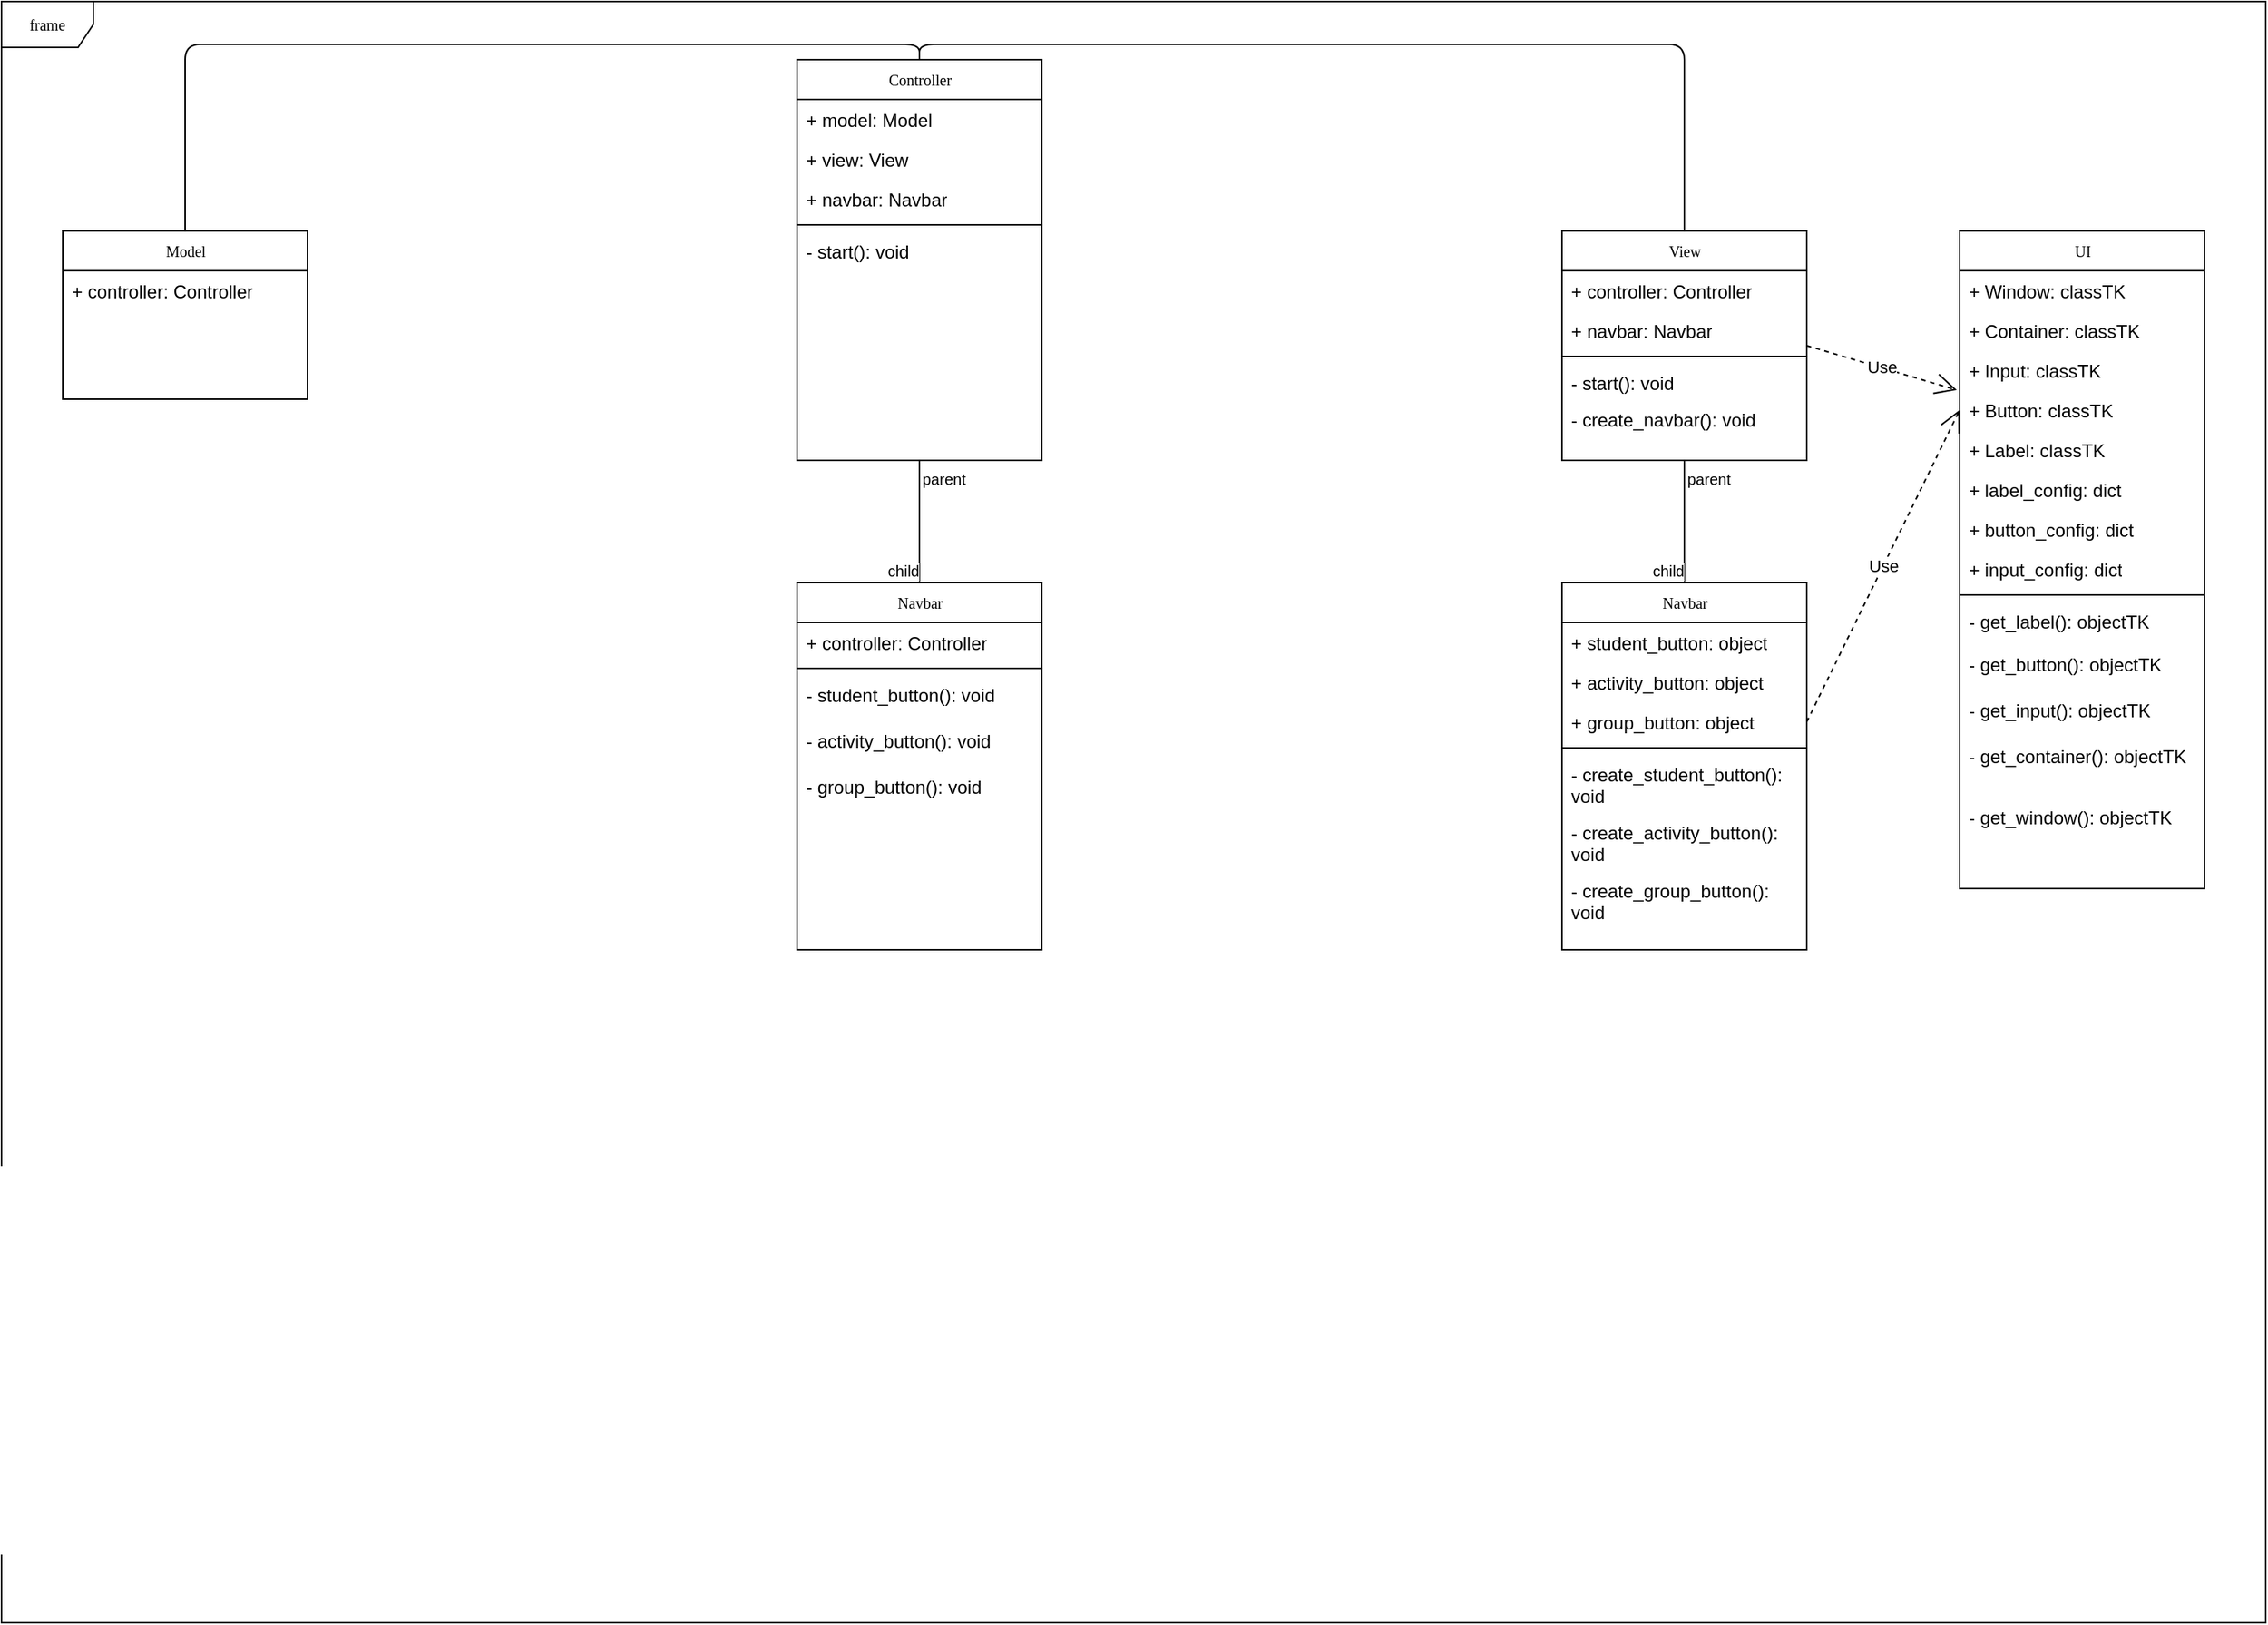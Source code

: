 <mxfile version="12.1.9" type="device" pages="1"><diagram name="Page-1" id="c4acf3e9-155e-7222-9cf6-157b1a14988f"><mxGraphModel dx="2103" dy="569" grid="1" gridSize="10" guides="1" tooltips="1" connect="1" arrows="1" fold="1" page="1" pageScale="1" pageWidth="850" pageHeight="1100" background="#ffffff" math="0" shadow="0"><root><mxCell id="0"/><mxCell id="1" parent="0"/><mxCell id="17acba5748e5396b-1" value="frame" style="shape=umlFrame;whiteSpace=wrap;html=1;rounded=0;shadow=0;comic=0;labelBackgroundColor=none;strokeColor=#000000;strokeWidth=1;fillColor=#ffffff;fontFamily=Verdana;fontSize=10;fontColor=#000000;align=center;" parent="1" vertex="1"><mxGeometry x="-40" y="20" width="1480" height="1060" as="geometry"/></mxCell><mxCell id="5d2195bd80daf111-40" style="edgeStyle=orthogonalEdgeStyle;rounded=0;html=1;dashed=1;labelBackgroundColor=none;startFill=0;endArrow=open;endFill=0;endSize=10;fontFamily=Verdana;fontSize=10;" parent="1" edge="1"><mxGeometry relative="1" as="geometry"><Array as="points"/><mxPoint x="730" y="814" as="sourcePoint"/></mxGeometry></mxCell><mxCell id="17acba5748e5396b-20" value="Controller" style="swimlane;html=1;fontStyle=0;childLayout=stackLayout;horizontal=1;startSize=26;fillColor=none;horizontalStack=0;resizeParent=1;resizeLast=0;collapsible=1;marginBottom=0;swimlaneFillColor=#ffffff;rounded=0;shadow=0;comic=0;labelBackgroundColor=none;strokeColor=#000000;strokeWidth=1;fontFamily=Verdana;fontSize=10;fontColor=#000000;align=center;" parent="1" vertex="1"><mxGeometry x="480" y="58" width="160" height="262" as="geometry"/></mxCell><mxCell id="17acba5748e5396b-21" value="&lt;div&gt;+ model: Model&lt;br&gt;&lt;/div&gt;" style="text;html=1;strokeColor=none;fillColor=none;align=left;verticalAlign=top;spacingLeft=4;spacingRight=4;whiteSpace=wrap;overflow=hidden;rotatable=0;points=[[0,0.5],[1,0.5]];portConstraint=eastwest;" parent="17acba5748e5396b-20" vertex="1"><mxGeometry y="26" width="160" height="26" as="geometry"/></mxCell><mxCell id="17acba5748e5396b-26" value="+ view: View" style="text;html=1;strokeColor=none;fillColor=none;align=left;verticalAlign=top;spacingLeft=4;spacingRight=4;whiteSpace=wrap;overflow=hidden;rotatable=0;points=[[0,0.5],[1,0.5]];portConstraint=eastwest;" parent="17acba5748e5396b-20" vertex="1"><mxGeometry y="52" width="160" height="26" as="geometry"/></mxCell><mxCell id="qhEBgegwpfxJRM2708Rf-50" value="+ navbar: Navbar" style="text;html=1;strokeColor=none;fillColor=none;align=left;verticalAlign=top;spacingLeft=4;spacingRight=4;whiteSpace=wrap;overflow=hidden;rotatable=0;points=[[0,0.5],[1,0.5]];portConstraint=eastwest;" vertex="1" parent="17acba5748e5396b-20"><mxGeometry y="78" width="160" height="26" as="geometry"/></mxCell><mxCell id="pQQsOYN_YkE37cN02pYI-5" value="" style="line;strokeWidth=1;fillColor=none;align=left;verticalAlign=middle;spacingTop=-1;spacingLeft=3;spacingRight=3;rotatable=0;labelPosition=right;points=[];portConstraint=eastwest;" parent="17acba5748e5396b-20" vertex="1"><mxGeometry y="104" width="160" height="8" as="geometry"/></mxCell><mxCell id="17acba5748e5396b-24" value="- start(): void" style="text;html=1;strokeColor=none;fillColor=none;align=left;verticalAlign=top;spacingLeft=4;spacingRight=4;whiteSpace=wrap;overflow=hidden;rotatable=0;points=[[0,0.5],[1,0.5]];portConstraint=eastwest;" parent="17acba5748e5396b-20" vertex="1"><mxGeometry y="112" width="160" height="26" as="geometry"/></mxCell><mxCell id="5d2195bd80daf111-41" style="edgeStyle=orthogonalEdgeStyle;rounded=0;html=1;dashed=1;labelBackgroundColor=none;startFill=0;endArrow=open;endFill=0;endSize=10;fontFamily=Verdana;fontSize=10;" parent="1" edge="1"><mxGeometry relative="1" as="geometry"><Array as="points"/><mxPoint x="730" y="603" as="sourcePoint"/></mxGeometry></mxCell><mxCell id="pQQsOYN_YkE37cN02pYI-1" value="Model" style="swimlane;html=1;fontStyle=0;childLayout=stackLayout;horizontal=1;startSize=26;fillColor=none;horizontalStack=0;resizeParent=1;resizeLast=0;collapsible=1;marginBottom=0;swimlaneFillColor=#ffffff;rounded=0;shadow=0;comic=0;labelBackgroundColor=none;strokeColor=#000000;strokeWidth=1;fontFamily=Verdana;fontSize=10;fontColor=#000000;align=center;" parent="1" vertex="1"><mxGeometry y="170" width="160" height="110" as="geometry"/></mxCell><mxCell id="pQQsOYN_YkE37cN02pYI-2" value="+ controller: Controller" style="text;html=1;strokeColor=none;fillColor=none;align=left;verticalAlign=top;spacingLeft=4;spacingRight=4;whiteSpace=wrap;overflow=hidden;rotatable=0;points=[[0,0.5],[1,0.5]];portConstraint=eastwest;" parent="pQQsOYN_YkE37cN02pYI-1" vertex="1"><mxGeometry y="26" width="160" height="26" as="geometry"/></mxCell><mxCell id="pQQsOYN_YkE37cN02pYI-6" value="View" style="swimlane;html=1;fontStyle=0;childLayout=stackLayout;horizontal=1;startSize=26;fillColor=none;horizontalStack=0;resizeParent=1;resizeLast=0;collapsible=1;marginBottom=0;swimlaneFillColor=#ffffff;rounded=0;shadow=0;comic=0;labelBackgroundColor=none;strokeColor=#000000;strokeWidth=1;fontFamily=Verdana;fontSize=10;fontColor=#000000;align=center;" parent="1" vertex="1"><mxGeometry x="980" y="170" width="160" height="150" as="geometry"/></mxCell><mxCell id="pQQsOYN_YkE37cN02pYI-7" value="+ controller: Controller" style="text;html=1;strokeColor=none;fillColor=none;align=left;verticalAlign=top;spacingLeft=4;spacingRight=4;whiteSpace=wrap;overflow=hidden;rotatable=0;points=[[0,0.5],[1,0.5]];portConstraint=eastwest;" parent="pQQsOYN_YkE37cN02pYI-6" vertex="1"><mxGeometry y="26" width="160" height="26" as="geometry"/></mxCell><mxCell id="qhEBgegwpfxJRM2708Rf-30" value="+ navbar: Navbar" style="text;html=1;strokeColor=none;fillColor=none;align=left;verticalAlign=top;spacingLeft=4;spacingRight=4;whiteSpace=wrap;overflow=hidden;rotatable=0;points=[[0,0.5],[1,0.5]];portConstraint=eastwest;" vertex="1" parent="pQQsOYN_YkE37cN02pYI-6"><mxGeometry y="52" width="160" height="26" as="geometry"/></mxCell><mxCell id="qhEBgegwpfxJRM2708Rf-35" value="" style="line;strokeWidth=1;fillColor=none;align=left;verticalAlign=middle;spacingTop=-1;spacingLeft=3;spacingRight=3;rotatable=0;labelPosition=right;points=[];portConstraint=eastwest;" vertex="1" parent="pQQsOYN_YkE37cN02pYI-6"><mxGeometry y="78" width="160" height="8" as="geometry"/></mxCell><mxCell id="qhEBgegwpfxJRM2708Rf-36" value="- start(): void" style="text;html=1;strokeColor=none;fillColor=none;align=left;verticalAlign=top;spacingLeft=4;spacingRight=4;whiteSpace=wrap;overflow=hidden;rotatable=0;points=[[0,0.5],[1,0.5]];portConstraint=eastwest;" vertex="1" parent="pQQsOYN_YkE37cN02pYI-6"><mxGeometry y="86" width="160" height="24" as="geometry"/></mxCell><mxCell id="qhEBgegwpfxJRM2708Rf-31" value="- create_navbar(): void" style="text;html=1;strokeColor=none;fillColor=none;align=left;verticalAlign=top;spacingLeft=4;spacingRight=4;whiteSpace=wrap;overflow=hidden;rotatable=0;points=[[0,0.5],[1,0.5]];portConstraint=eastwest;" vertex="1" parent="pQQsOYN_YkE37cN02pYI-6"><mxGeometry y="110" width="160" height="30" as="geometry"/></mxCell><mxCell id="pQQsOYN_YkE37cN02pYI-20" value="" style="endArrow=none;html=1;edgeStyle=orthogonalEdgeStyle;entryX=0.5;entryY=0;entryDx=0;entryDy=0;exitX=0.5;exitY=0;exitDx=0;exitDy=0;" parent="1" source="17acba5748e5396b-20" target="pQQsOYN_YkE37cN02pYI-1" edge="1"><mxGeometry relative="1" as="geometry"><mxPoint x="100" y="210" as="sourcePoint"/><mxPoint x="200" y="220" as="targetPoint"/></mxGeometry></mxCell><mxCell id="pQQsOYN_YkE37cN02pYI-23" value="" style="endArrow=none;html=1;edgeStyle=orthogonalEdgeStyle;exitX=0.5;exitY=0;exitDx=0;exitDy=0;entryX=0.5;entryY=0;entryDx=0;entryDy=0;" parent="1" source="17acba5748e5396b-20" target="pQQsOYN_YkE37cN02pYI-6" edge="1"><mxGeometry relative="1" as="geometry"><mxPoint x="170" y="200" as="sourcePoint"/><mxPoint x="330" y="200" as="targetPoint"/></mxGeometry></mxCell><mxCell id="qhEBgegwpfxJRM2708Rf-2" value="Navbar" style="swimlane;html=1;fontStyle=0;childLayout=stackLayout;horizontal=1;startSize=26;fillColor=none;horizontalStack=0;resizeParent=1;resizeLast=0;collapsible=1;marginBottom=0;swimlaneFillColor=#ffffff;rounded=0;shadow=0;comic=0;labelBackgroundColor=none;strokeColor=#000000;strokeWidth=1;fontFamily=Verdana;fontSize=10;fontColor=#000000;align=center;" vertex="1" parent="1"><mxGeometry x="980" y="400" width="160" height="240" as="geometry"/></mxCell><mxCell id="qhEBgegwpfxJRM2708Rf-3" value="&lt;div&gt;+ student_button: object&lt;/div&gt;" style="text;html=1;strokeColor=none;fillColor=none;align=left;verticalAlign=top;spacingLeft=4;spacingRight=4;whiteSpace=wrap;overflow=hidden;rotatable=0;points=[[0,0.5],[1,0.5]];portConstraint=eastwest;" vertex="1" parent="qhEBgegwpfxJRM2708Rf-2"><mxGeometry y="26" width="160" height="26" as="geometry"/></mxCell><mxCell id="qhEBgegwpfxJRM2708Rf-4" value="&lt;div&gt;+ activity_button: object&lt;/div&gt;" style="text;html=1;strokeColor=none;fillColor=none;align=left;verticalAlign=top;spacingLeft=4;spacingRight=4;whiteSpace=wrap;overflow=hidden;rotatable=0;points=[[0,0.5],[1,0.5]];portConstraint=eastwest;" vertex="1" parent="qhEBgegwpfxJRM2708Rf-2"><mxGeometry y="52" width="160" height="26" as="geometry"/></mxCell><mxCell id="qhEBgegwpfxJRM2708Rf-5" value="&lt;div&gt;+ group_button: object&lt;/div&gt;" style="text;html=1;strokeColor=none;fillColor=none;align=left;verticalAlign=top;spacingLeft=4;spacingRight=4;whiteSpace=wrap;overflow=hidden;rotatable=0;points=[[0,0.5],[1,0.5]];portConstraint=eastwest;" vertex="1" parent="qhEBgegwpfxJRM2708Rf-2"><mxGeometry y="78" width="160" height="26" as="geometry"/></mxCell><mxCell id="qhEBgegwpfxJRM2708Rf-6" value="" style="line;strokeWidth=1;fillColor=none;align=left;verticalAlign=middle;spacingTop=-1;spacingLeft=3;spacingRight=3;rotatable=0;labelPosition=right;points=[];portConstraint=eastwest;" vertex="1" parent="qhEBgegwpfxJRM2708Rf-2"><mxGeometry y="104" width="160" height="8" as="geometry"/></mxCell><mxCell id="qhEBgegwpfxJRM2708Rf-7" value="- create_student_button(): void" style="text;html=1;strokeColor=none;fillColor=none;align=left;verticalAlign=top;spacingLeft=4;spacingRight=4;whiteSpace=wrap;overflow=hidden;rotatable=0;points=[[0,0.5],[1,0.5]];portConstraint=eastwest;" vertex="1" parent="qhEBgegwpfxJRM2708Rf-2"><mxGeometry y="112" width="160" height="38" as="geometry"/></mxCell><mxCell id="qhEBgegwpfxJRM2708Rf-8" value="- create_activity_button(): void" style="text;html=1;strokeColor=none;fillColor=none;align=left;verticalAlign=top;spacingLeft=4;spacingRight=4;whiteSpace=wrap;overflow=hidden;rotatable=0;points=[[0,0.5],[1,0.5]];portConstraint=eastwest;" vertex="1" parent="qhEBgegwpfxJRM2708Rf-2"><mxGeometry y="150" width="160" height="38" as="geometry"/></mxCell><mxCell id="qhEBgegwpfxJRM2708Rf-9" value="- create_group_button(): void" style="text;html=1;strokeColor=none;fillColor=none;align=left;verticalAlign=top;spacingLeft=4;spacingRight=4;whiteSpace=wrap;overflow=hidden;rotatable=0;points=[[0,0.5],[1,0.5]];portConstraint=eastwest;" vertex="1" parent="qhEBgegwpfxJRM2708Rf-2"><mxGeometry y="188" width="160" height="38" as="geometry"/></mxCell><mxCell id="qhEBgegwpfxJRM2708Rf-10" value="" style="endArrow=none;html=1;edgeStyle=orthogonalEdgeStyle;exitX=0.5;exitY=1;exitDx=0;exitDy=0;entryX=0.5;entryY=0;entryDx=0;entryDy=0;" edge="1" parent="1" source="pQQsOYN_YkE37cN02pYI-6" target="qhEBgegwpfxJRM2708Rf-2"><mxGeometry relative="1" as="geometry"><mxPoint x="120" y="360" as="sourcePoint"/><mxPoint x="280" y="360" as="targetPoint"/></mxGeometry></mxCell><mxCell id="qhEBgegwpfxJRM2708Rf-11" value="parent" style="resizable=0;html=1;align=left;verticalAlign=bottom;labelBackgroundColor=#ffffff;fontSize=10;" connectable="0" vertex="1" parent="qhEBgegwpfxJRM2708Rf-10"><mxGeometry x="-1" relative="1" as="geometry"><mxPoint y="20" as="offset"/></mxGeometry></mxCell><mxCell id="qhEBgegwpfxJRM2708Rf-12" value="child" style="resizable=0;html=1;align=right;verticalAlign=bottom;labelBackgroundColor=#ffffff;fontSize=10;" connectable="0" vertex="1" parent="qhEBgegwpfxJRM2708Rf-10"><mxGeometry x="1" relative="1" as="geometry"/></mxCell><mxCell id="qhEBgegwpfxJRM2708Rf-13" value="UI" style="swimlane;html=1;fontStyle=0;childLayout=stackLayout;horizontal=1;startSize=26;fillColor=none;horizontalStack=0;resizeParent=1;resizeLast=0;collapsible=1;marginBottom=0;swimlaneFillColor=#ffffff;rounded=0;shadow=0;comic=0;labelBackgroundColor=none;strokeColor=#000000;strokeWidth=1;fontFamily=Verdana;fontSize=10;fontColor=#000000;align=center;" vertex="1" parent="1"><mxGeometry x="1240" y="170" width="160" height="430" as="geometry"/></mxCell><mxCell id="qhEBgegwpfxJRM2708Rf-14" value="+ Window: class&lt;span class=&quot;tlid-translation translation&quot; lang=&quot;en&quot;&gt;&lt;span title=&quot;&quot; class=&quot;&quot;&gt;TK&lt;/span&gt;&lt;/span&gt;" style="text;html=1;strokeColor=none;fillColor=none;align=left;verticalAlign=top;spacingLeft=4;spacingRight=4;whiteSpace=wrap;overflow=hidden;rotatable=0;points=[[0,0.5],[1,0.5]];portConstraint=eastwest;" vertex="1" parent="qhEBgegwpfxJRM2708Rf-13"><mxGeometry y="26" width="160" height="26" as="geometry"/></mxCell><mxCell id="qhEBgegwpfxJRM2708Rf-16" value="+ Container: class&lt;span class=&quot;tlid-translation translation&quot; lang=&quot;en&quot;&gt;&lt;span title=&quot;&quot; class=&quot;&quot;&gt;TK&lt;/span&gt;&lt;/span&gt;" style="text;html=1;strokeColor=none;fillColor=none;align=left;verticalAlign=top;spacingLeft=4;spacingRight=4;whiteSpace=wrap;overflow=hidden;rotatable=0;points=[[0,0.5],[1,0.5]];portConstraint=eastwest;" vertex="1" parent="qhEBgegwpfxJRM2708Rf-13"><mxGeometry y="52" width="160" height="26" as="geometry"/></mxCell><mxCell id="qhEBgegwpfxJRM2708Rf-15" value="+ Input: class&lt;span class=&quot;tlid-translation translation&quot; lang=&quot;en&quot;&gt;&lt;span title=&quot;&quot; class=&quot;&quot;&gt;TK&lt;/span&gt;&lt;/span&gt;" style="text;html=1;strokeColor=none;fillColor=none;align=left;verticalAlign=top;spacingLeft=4;spacingRight=4;whiteSpace=wrap;overflow=hidden;rotatable=0;points=[[0,0.5],[1,0.5]];portConstraint=eastwest;" vertex="1" parent="qhEBgegwpfxJRM2708Rf-13"><mxGeometry y="78" width="160" height="26" as="geometry"/></mxCell><mxCell id="qhEBgegwpfxJRM2708Rf-17" value="+ Button: class&lt;span class=&quot;tlid-translation translation&quot; lang=&quot;en&quot;&gt;&lt;span title=&quot;&quot; class=&quot;&quot;&gt;TK&lt;/span&gt;&lt;/span&gt;" style="text;html=1;strokeColor=none;fillColor=none;align=left;verticalAlign=top;spacingLeft=4;spacingRight=4;whiteSpace=wrap;overflow=hidden;rotatable=0;points=[[0,0.5],[1,0.5]];portConstraint=eastwest;" vertex="1" parent="qhEBgegwpfxJRM2708Rf-13"><mxGeometry y="104" width="160" height="26" as="geometry"/></mxCell><mxCell id="qhEBgegwpfxJRM2708Rf-18" value="+ Label: class&lt;span class=&quot;tlid-translation translation&quot; lang=&quot;en&quot;&gt;&lt;span title=&quot;&quot; class=&quot;&quot;&gt;TK&lt;/span&gt;&lt;/span&gt;" style="text;html=1;strokeColor=none;fillColor=none;align=left;verticalAlign=top;spacingLeft=4;spacingRight=4;whiteSpace=wrap;overflow=hidden;rotatable=0;points=[[0,0.5],[1,0.5]];portConstraint=eastwest;" vertex="1" parent="qhEBgegwpfxJRM2708Rf-13"><mxGeometry y="130" width="160" height="26" as="geometry"/></mxCell><mxCell id="qhEBgegwpfxJRM2708Rf-19" value="+ label_config: dict" style="text;html=1;strokeColor=none;fillColor=none;align=left;verticalAlign=top;spacingLeft=4;spacingRight=4;whiteSpace=wrap;overflow=hidden;rotatable=0;points=[[0,0.5],[1,0.5]];portConstraint=eastwest;" vertex="1" parent="qhEBgegwpfxJRM2708Rf-13"><mxGeometry y="156" width="160" height="26" as="geometry"/></mxCell><mxCell id="qhEBgegwpfxJRM2708Rf-20" value="+ button_config: dict" style="text;html=1;strokeColor=none;fillColor=none;align=left;verticalAlign=top;spacingLeft=4;spacingRight=4;whiteSpace=wrap;overflow=hidden;rotatable=0;points=[[0,0.5],[1,0.5]];portConstraint=eastwest;" vertex="1" parent="qhEBgegwpfxJRM2708Rf-13"><mxGeometry y="182" width="160" height="26" as="geometry"/></mxCell><mxCell id="qhEBgegwpfxJRM2708Rf-21" value="+ input_config: dict" style="text;html=1;strokeColor=none;fillColor=none;align=left;verticalAlign=top;spacingLeft=4;spacingRight=4;whiteSpace=wrap;overflow=hidden;rotatable=0;points=[[0,0.5],[1,0.5]];portConstraint=eastwest;" vertex="1" parent="qhEBgegwpfxJRM2708Rf-13"><mxGeometry y="208" width="160" height="26" as="geometry"/></mxCell><mxCell id="qhEBgegwpfxJRM2708Rf-22" value="" style="line;strokeWidth=1;fillColor=none;align=left;verticalAlign=middle;spacingTop=-1;spacingLeft=3;spacingRight=3;rotatable=0;labelPosition=right;points=[];portConstraint=eastwest;" vertex="1" parent="qhEBgegwpfxJRM2708Rf-13"><mxGeometry y="234" width="160" height="8" as="geometry"/></mxCell><mxCell id="qhEBgegwpfxJRM2708Rf-23" value="- get_label(): objectTK" style="text;html=1;strokeColor=none;fillColor=none;align=left;verticalAlign=top;spacingLeft=4;spacingRight=4;whiteSpace=wrap;overflow=hidden;rotatable=0;points=[[0,0.5],[1,0.5]];portConstraint=eastwest;" vertex="1" parent="qhEBgegwpfxJRM2708Rf-13"><mxGeometry y="242" width="160" height="28" as="geometry"/></mxCell><mxCell id="qhEBgegwpfxJRM2708Rf-24" value="- get_button(): objectTK" style="text;html=1;strokeColor=none;fillColor=none;align=left;verticalAlign=top;spacingLeft=4;spacingRight=4;whiteSpace=wrap;overflow=hidden;rotatable=0;points=[[0,0.5],[1,0.5]];portConstraint=eastwest;" vertex="1" parent="qhEBgegwpfxJRM2708Rf-13"><mxGeometry y="270" width="160" height="30" as="geometry"/></mxCell><mxCell id="qhEBgegwpfxJRM2708Rf-25" value="- get_input(): objectTK" style="text;html=1;strokeColor=none;fillColor=none;align=left;verticalAlign=top;spacingLeft=4;spacingRight=4;whiteSpace=wrap;overflow=hidden;rotatable=0;points=[[0,0.5],[1,0.5]];portConstraint=eastwest;" vertex="1" parent="qhEBgegwpfxJRM2708Rf-13"><mxGeometry y="300" width="160" height="30" as="geometry"/></mxCell><mxCell id="qhEBgegwpfxJRM2708Rf-26" value="- get_container(): objectTK" style="text;html=1;strokeColor=none;fillColor=none;align=left;verticalAlign=top;spacingLeft=4;spacingRight=4;whiteSpace=wrap;overflow=hidden;rotatable=0;points=[[0,0.5],[1,0.5]];portConstraint=eastwest;" vertex="1" parent="qhEBgegwpfxJRM2708Rf-13"><mxGeometry y="330" width="160" height="40" as="geometry"/></mxCell><mxCell id="qhEBgegwpfxJRM2708Rf-27" value="- get_window(): objectTK" style="text;html=1;strokeColor=none;fillColor=none;align=left;verticalAlign=top;spacingLeft=4;spacingRight=4;whiteSpace=wrap;overflow=hidden;rotatable=0;points=[[0,0.5],[1,0.5]];portConstraint=eastwest;" vertex="1" parent="qhEBgegwpfxJRM2708Rf-13"><mxGeometry y="370" width="160" height="60" as="geometry"/></mxCell><mxCell id="qhEBgegwpfxJRM2708Rf-28" value="Use" style="endArrow=open;endSize=12;dashed=1;html=1;exitX=1;exitY=0.5;exitDx=0;exitDy=0;entryX=-0.012;entryY=0;entryDx=0;entryDy=0;entryPerimeter=0;" edge="1" parent="1" source="pQQsOYN_YkE37cN02pYI-6" target="qhEBgegwpfxJRM2708Rf-17"><mxGeometry width="160" relative="1" as="geometry"><mxPoint x="780" y="460" as="sourcePoint"/><mxPoint x="940" y="460" as="targetPoint"/></mxGeometry></mxCell><mxCell id="qhEBgegwpfxJRM2708Rf-29" value="Use" style="endArrow=open;endSize=12;dashed=1;html=1;exitX=1;exitY=0.5;exitDx=0;exitDy=0;entryX=0;entryY=0.5;entryDx=0;entryDy=0;" edge="1" parent="1" source="qhEBgegwpfxJRM2708Rf-5" target="qhEBgegwpfxJRM2708Rf-17"><mxGeometry width="160" relative="1" as="geometry"><mxPoint x="1150" y="235" as="sourcePoint"/><mxPoint x="1283.08" y="284" as="targetPoint"/></mxGeometry></mxCell><mxCell id="qhEBgegwpfxJRM2708Rf-37" value="Navbar" style="swimlane;html=1;fontStyle=0;childLayout=stackLayout;horizontal=1;startSize=26;fillColor=none;horizontalStack=0;resizeParent=1;resizeLast=0;collapsible=1;marginBottom=0;swimlaneFillColor=#ffffff;rounded=0;shadow=0;comic=0;labelBackgroundColor=none;strokeColor=#000000;strokeWidth=1;fontFamily=Verdana;fontSize=10;fontColor=#000000;align=center;" vertex="1" parent="1"><mxGeometry x="480" y="400" width="160" height="240" as="geometry"/></mxCell><mxCell id="qhEBgegwpfxJRM2708Rf-38" value="&lt;div&gt;+ controller: Controller&lt;/div&gt;" style="text;html=1;strokeColor=none;fillColor=none;align=left;verticalAlign=top;spacingLeft=4;spacingRight=4;whiteSpace=wrap;overflow=hidden;rotatable=0;points=[[0,0.5],[1,0.5]];portConstraint=eastwest;" vertex="1" parent="qhEBgegwpfxJRM2708Rf-37"><mxGeometry y="26" width="160" height="26" as="geometry"/></mxCell><mxCell id="qhEBgegwpfxJRM2708Rf-41" value="" style="line;strokeWidth=1;fillColor=none;align=left;verticalAlign=middle;spacingTop=-1;spacingLeft=3;spacingRight=3;rotatable=0;labelPosition=right;points=[];portConstraint=eastwest;" vertex="1" parent="qhEBgegwpfxJRM2708Rf-37"><mxGeometry y="52" width="160" height="8" as="geometry"/></mxCell><mxCell id="qhEBgegwpfxJRM2708Rf-42" value="- student_button(): void" style="text;html=1;strokeColor=none;fillColor=none;align=left;verticalAlign=top;spacingLeft=4;spacingRight=4;whiteSpace=wrap;overflow=hidden;rotatable=0;points=[[0,0.5],[1,0.5]];portConstraint=eastwest;" vertex="1" parent="qhEBgegwpfxJRM2708Rf-37"><mxGeometry y="60" width="160" height="30" as="geometry"/></mxCell><mxCell id="qhEBgegwpfxJRM2708Rf-48" value="- activity_button(): void" style="text;html=1;strokeColor=none;fillColor=none;align=left;verticalAlign=top;spacingLeft=4;spacingRight=4;whiteSpace=wrap;overflow=hidden;rotatable=0;points=[[0,0.5],[1,0.5]];portConstraint=eastwest;" vertex="1" parent="qhEBgegwpfxJRM2708Rf-37"><mxGeometry y="90" width="160" height="30" as="geometry"/></mxCell><mxCell id="qhEBgegwpfxJRM2708Rf-49" value="- group_button(): void" style="text;html=1;strokeColor=none;fillColor=none;align=left;verticalAlign=top;spacingLeft=4;spacingRight=4;whiteSpace=wrap;overflow=hidden;rotatable=0;points=[[0,0.5],[1,0.5]];portConstraint=eastwest;" vertex="1" parent="qhEBgegwpfxJRM2708Rf-37"><mxGeometry y="120" width="160" height="30" as="geometry"/></mxCell><mxCell id="qhEBgegwpfxJRM2708Rf-45" value="" style="endArrow=none;html=1;edgeStyle=orthogonalEdgeStyle;exitX=0.5;exitY=1;exitDx=0;exitDy=0;entryX=0.5;entryY=0;entryDx=0;entryDy=0;" edge="1" parent="1" source="17acba5748e5396b-20" target="qhEBgegwpfxJRM2708Rf-37"><mxGeometry relative="1" as="geometry"><mxPoint x="1070" y="330" as="sourcePoint"/><mxPoint x="1070" y="410" as="targetPoint"/></mxGeometry></mxCell><mxCell id="qhEBgegwpfxJRM2708Rf-46" value="parent" style="resizable=0;html=1;align=left;verticalAlign=bottom;labelBackgroundColor=#ffffff;fontSize=10;" connectable="0" vertex="1" parent="qhEBgegwpfxJRM2708Rf-45"><mxGeometry x="-1" relative="1" as="geometry"><mxPoint y="20" as="offset"/></mxGeometry></mxCell><mxCell id="qhEBgegwpfxJRM2708Rf-47" value="child" style="resizable=0;html=1;align=right;verticalAlign=bottom;labelBackgroundColor=#ffffff;fontSize=10;" connectable="0" vertex="1" parent="qhEBgegwpfxJRM2708Rf-45"><mxGeometry x="1" relative="1" as="geometry"/></mxCell></root></mxGraphModel></diagram></mxfile>